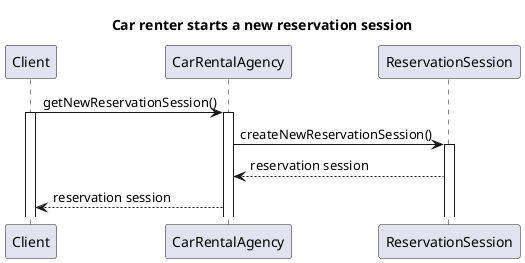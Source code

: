 @startuml
title Car renter starts a new reservation session

Client->CarRentalAgency: getNewReservationSession()
activate Client
activate CarRentalAgency

CarRentalAgency->ReservationSession: createNewReservationSession()
activate ReservationSession
ReservationSession-->CarRentalAgency: reservation session
CarRentalAgency-->Client: reservation session


@enduml
